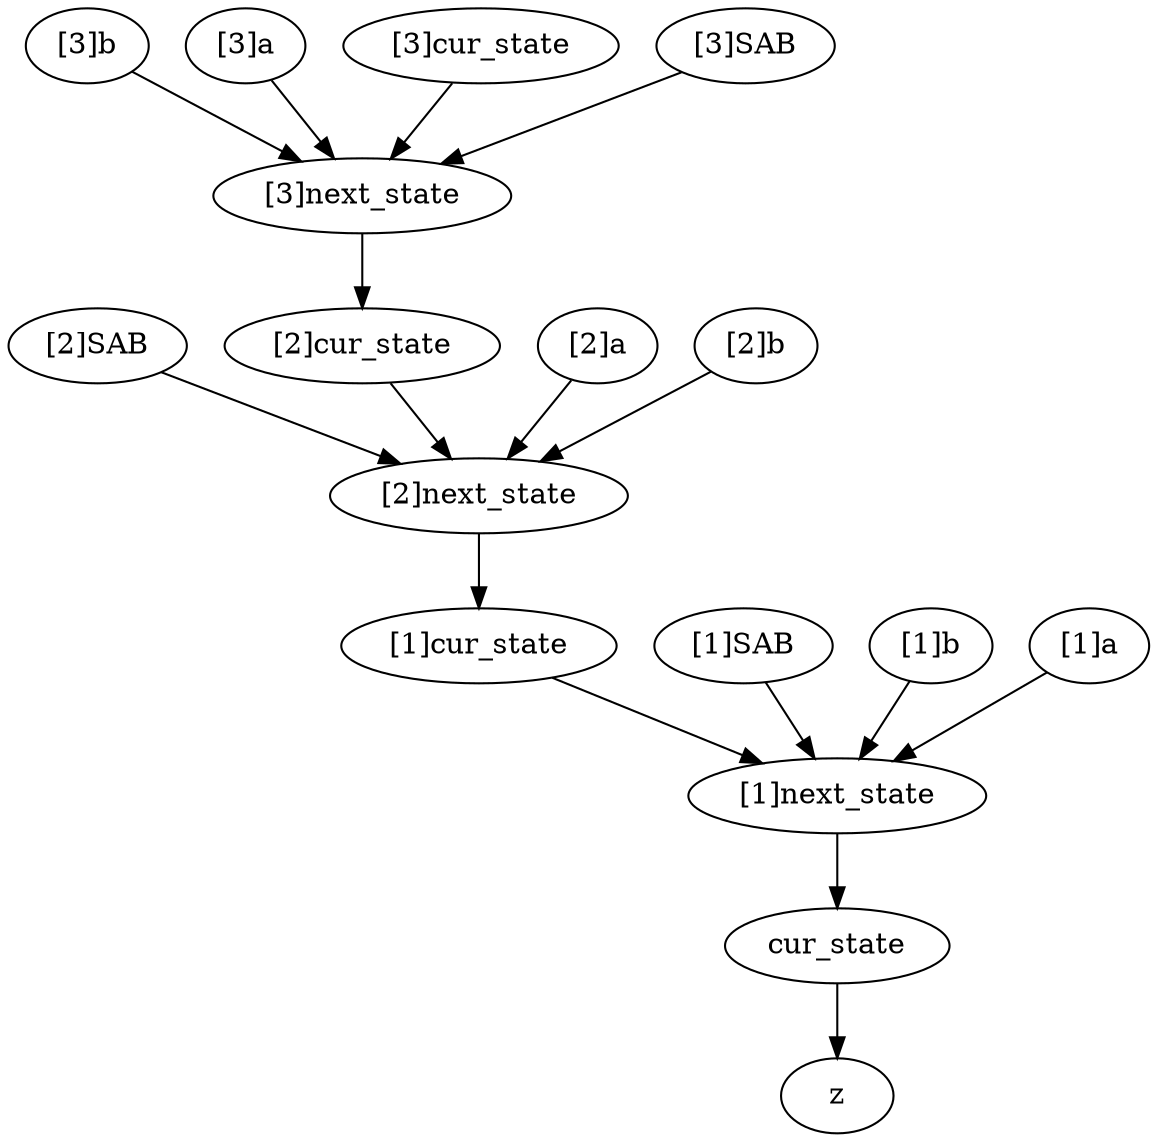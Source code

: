 strict digraph "" {
	"[2]SAB"	[complexity=11,
		importance=4.11374390831,
		rank=0.373976718937];
	"[2]next_state"	[complexity=9,
		importance=2.0094785754,
		rank=0.223275397266];
	"[2]SAB" -> "[2]next_state";
	"[1]SAB"	[complexity=7,
		importance=1.52606621243,
		rank=0.218009458918];
	"[1]next_state"	[complexity=5,
		importance=0.715639727456,
		rank=0.143127945491];
	"[1]SAB" -> "[1]next_state";
	"[1]cur_state"	[complexity=7,
		importance=1.68720411517,
		rank=0.241029159311];
	"[1]cur_state" -> "[1]next_state";
	cur_state	[complexity=3,
		importance=0.393365267234,
		rank=0.131121755745];
	"[1]next_state" -> cur_state;
	"[1]b"	[complexity=7,
		importance=2.24170593988,
		rank=0.320243705698];
	"[1]b" -> "[1]next_state";
	"[3]b"	[complexity=15,
		importance=13.8862555713,
		rank=0.925750371423];
	"[3]next_state"	[complexity=13,
		importance=4.59715627128,
		rank=0.353627405483];
	"[3]b" -> "[3]next_state";
	"[2]next_state" -> "[1]cur_state";
	"[2]cur_state"	[complexity=11,
		importance=4.27488181105,
		rank=0.388625619187];
	"[2]cur_state" -> "[2]next_state";
	z	[complexity=0,
		importance=0.137440606973,
		rank=0.0];
	cur_state -> z;
	"[1]a"	[complexity=7,
		importance=2.24170593988,
		rank=0.320243705698];
	"[1]a" -> "[1]next_state";
	"[3]next_state" -> "[2]cur_state";
	"[3]a"	[complexity=15,
		importance=13.8862555713,
		rank=0.925750371423];
	"[3]a" -> "[3]next_state";
	"[3]cur_state"	[complexity=15,
		importance=9.45023720282,
		rank=0.630015813521];
	"[3]cur_state" -> "[3]next_state";
	"[2]a"	[complexity=11,
		importance=6.1232224837,
		rank=0.556656589428];
	"[2]a" -> "[2]next_state";
	"[2]b"	[complexity=11,
		importance=6.1232224837,
		rank=0.556656589428];
	"[2]b" -> "[2]next_state";
	"[3]SAB"	[complexity=15,
		importance=9.28909930007,
		rank=0.619273286671];
	"[3]SAB" -> "[3]next_state";
}
